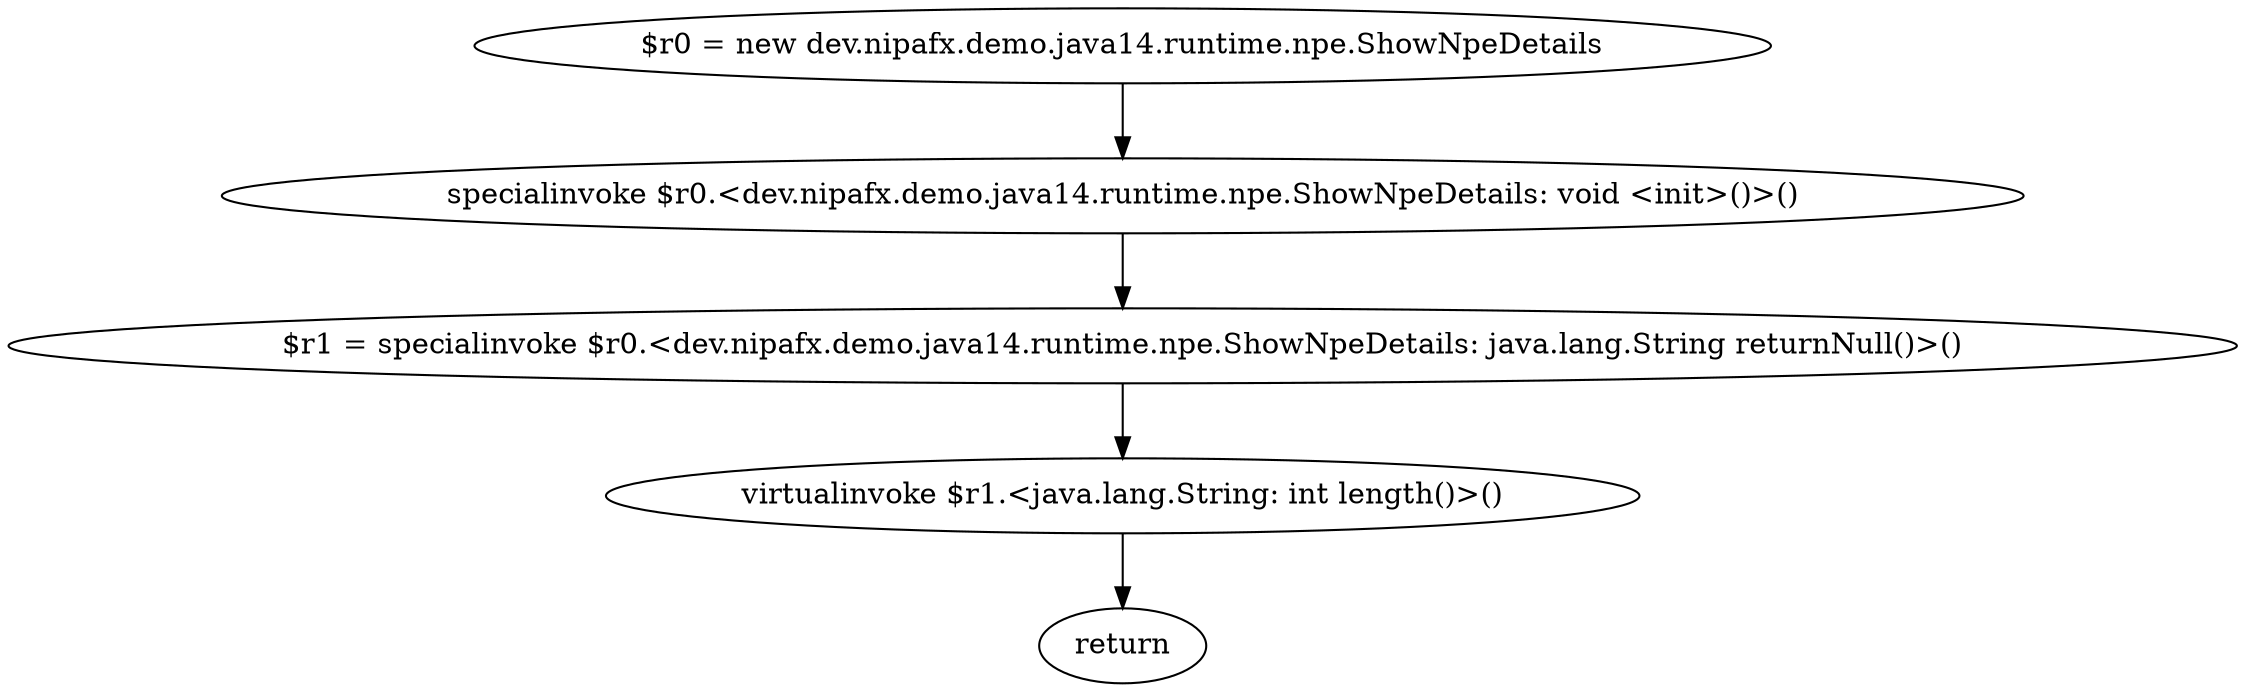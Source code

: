 digraph "unitGraph" {
    "$r0 = new dev.nipafx.demo.java14.runtime.npe.ShowNpeDetails"
    "specialinvoke $r0.<dev.nipafx.demo.java14.runtime.npe.ShowNpeDetails: void <init>()>()"
    "$r1 = specialinvoke $r0.<dev.nipafx.demo.java14.runtime.npe.ShowNpeDetails: java.lang.String returnNull()>()"
    "virtualinvoke $r1.<java.lang.String: int length()>()"
    "return"
    "$r0 = new dev.nipafx.demo.java14.runtime.npe.ShowNpeDetails"->"specialinvoke $r0.<dev.nipafx.demo.java14.runtime.npe.ShowNpeDetails: void <init>()>()";
    "specialinvoke $r0.<dev.nipafx.demo.java14.runtime.npe.ShowNpeDetails: void <init>()>()"->"$r1 = specialinvoke $r0.<dev.nipafx.demo.java14.runtime.npe.ShowNpeDetails: java.lang.String returnNull()>()";
    "$r1 = specialinvoke $r0.<dev.nipafx.demo.java14.runtime.npe.ShowNpeDetails: java.lang.String returnNull()>()"->"virtualinvoke $r1.<java.lang.String: int length()>()";
    "virtualinvoke $r1.<java.lang.String: int length()>()"->"return";
}
